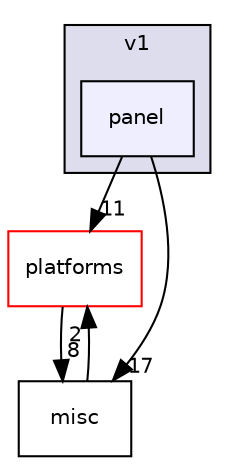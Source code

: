 digraph "panel" {
  compound=true
  node [ fontsize="10", fontname="Helvetica"];
  edge [ labelfontsize="10", labelfontname="Helvetica"];
  subgraph clusterdir_8c1d8d9afbd8cc17f5ec9dd9b057a733 {
    graph [ bgcolor="#ddddee", pencolor="black", label="v1" fontname="Helvetica", fontsize="10", URL="dir_8c1d8d9afbd8cc17f5ec9dd9b057a733.html"]
  dir_616208bcf2061f1cdbbef6fd22cfd764 [shape=box, label="panel", style="filled", fillcolor="#eeeeff", pencolor="black", URL="dir_616208bcf2061f1cdbbef6fd22cfd764.html"];
  }
  dir_1950524174e8219158fe7ad67b7174c6 [shape=box label="platforms" fillcolor="white" style="filled" color="red" URL="dir_1950524174e8219158fe7ad67b7174c6.html"];
  dir_eb981cf784ec2a16906480abd80dc959 [shape=box label="misc" URL="dir_eb981cf784ec2a16906480abd80dc959.html"];
  dir_616208bcf2061f1cdbbef6fd22cfd764->dir_1950524174e8219158fe7ad67b7174c6 [headlabel="11", labeldistance=1.5 headhref="dir_000020_000008.html"];
  dir_616208bcf2061f1cdbbef6fd22cfd764->dir_eb981cf784ec2a16906480abd80dc959 [headlabel="17", labeldistance=1.5 headhref="dir_000020_000007.html"];
  dir_1950524174e8219158fe7ad67b7174c6->dir_eb981cf784ec2a16906480abd80dc959 [headlabel="8", labeldistance=1.5 headhref="dir_000008_000007.html"];
  dir_eb981cf784ec2a16906480abd80dc959->dir_1950524174e8219158fe7ad67b7174c6 [headlabel="2", labeldistance=1.5 headhref="dir_000007_000008.html"];
}
